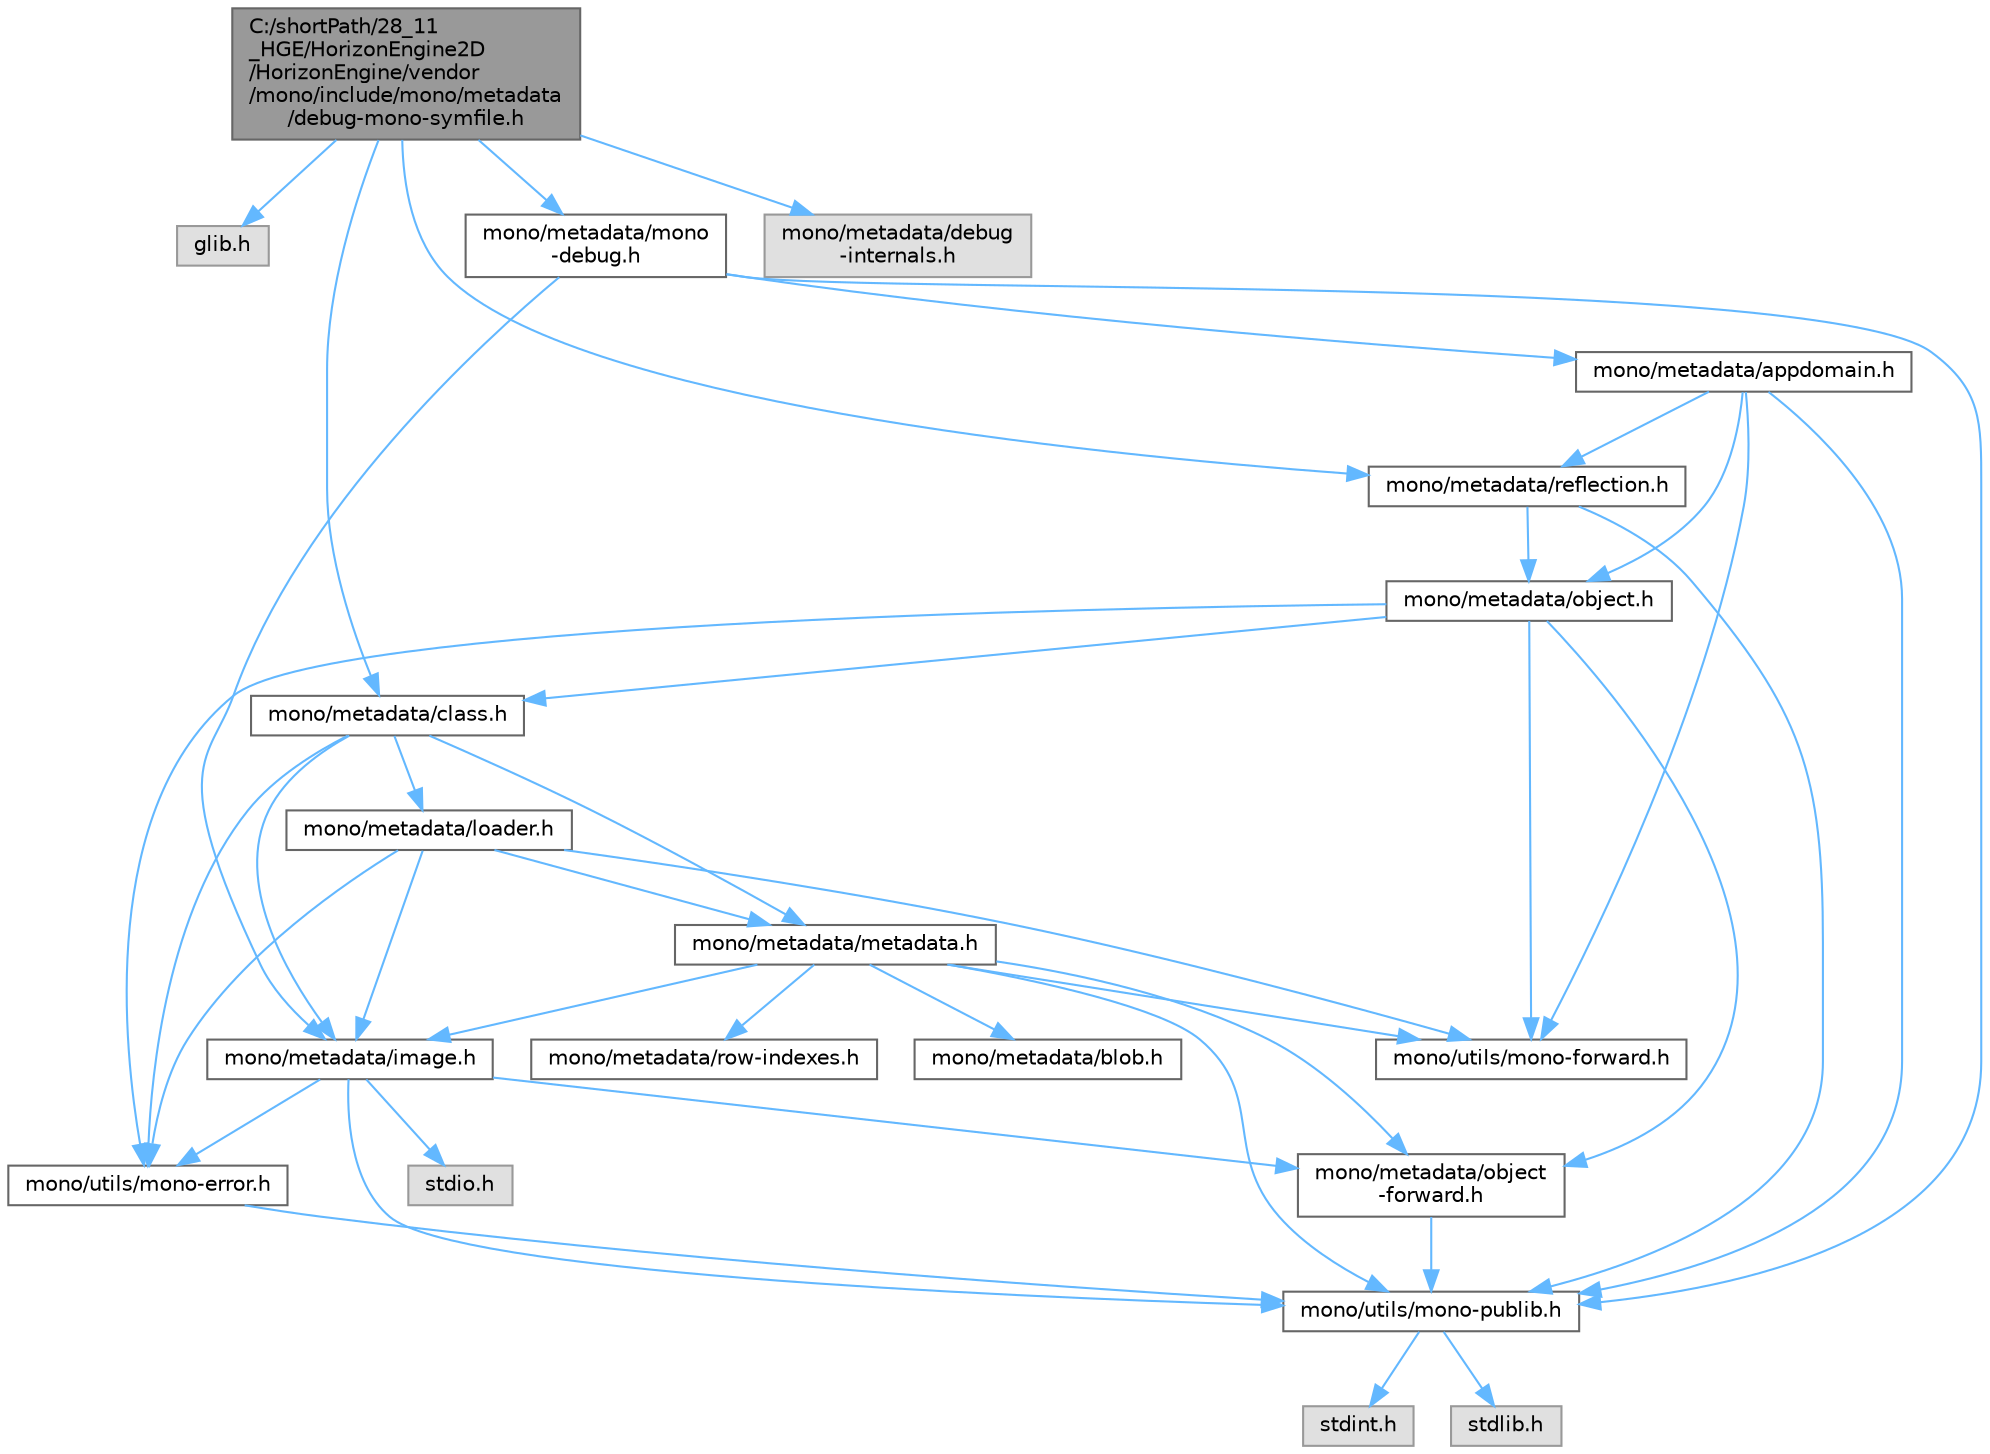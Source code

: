 digraph "C:/shortPath/28_11_HGE/HorizonEngine2D/HorizonEngine/vendor/mono/include/mono/metadata/debug-mono-symfile.h"
{
 // LATEX_PDF_SIZE
  bgcolor="transparent";
  edge [fontname=Helvetica,fontsize=10,labelfontname=Helvetica,labelfontsize=10];
  node [fontname=Helvetica,fontsize=10,shape=box,height=0.2,width=0.4];
  Node1 [label="C:/shortPath/28_11\l_HGE/HorizonEngine2D\l/HorizonEngine/vendor\l/mono/include/mono/metadata\l/debug-mono-symfile.h",height=0.2,width=0.4,color="gray40", fillcolor="grey60", style="filled", fontcolor="black",tooltip=" "];
  Node1 -> Node2 [color="steelblue1",style="solid"];
  Node2 [label="glib.h",height=0.2,width=0.4,color="grey60", fillcolor="#E0E0E0", style="filled",tooltip=" "];
  Node1 -> Node3 [color="steelblue1",style="solid"];
  Node3 [label="mono/metadata/class.h",height=0.2,width=0.4,color="grey40", fillcolor="white", style="filled",URL="$class_8h.html",tooltip=" "];
  Node3 -> Node4 [color="steelblue1",style="solid"];
  Node4 [label="mono/metadata/metadata.h",height=0.2,width=0.4,color="grey40", fillcolor="white", style="filled",URL="$metadata_8h.html",tooltip=" "];
  Node4 -> Node5 [color="steelblue1",style="solid"];
  Node5 [label="mono/utils/mono-publib.h",height=0.2,width=0.4,color="grey40", fillcolor="white", style="filled",URL="$mono-publib_8h.html",tooltip=" "];
  Node5 -> Node6 [color="steelblue1",style="solid"];
  Node6 [label="stdint.h",height=0.2,width=0.4,color="grey60", fillcolor="#E0E0E0", style="filled",tooltip=" "];
  Node5 -> Node7 [color="steelblue1",style="solid"];
  Node7 [label="stdlib.h",height=0.2,width=0.4,color="grey60", fillcolor="#E0E0E0", style="filled",tooltip=" "];
  Node4 -> Node8 [color="steelblue1",style="solid"];
  Node8 [label="mono/utils/mono-forward.h",height=0.2,width=0.4,color="grey40", fillcolor="white", style="filled",URL="$mono-forward_8h.html",tooltip=" "];
  Node4 -> Node9 [color="steelblue1",style="solid"];
  Node9 [label="mono/metadata/blob.h",height=0.2,width=0.4,color="grey40", fillcolor="white", style="filled",URL="$blob_8h.html",tooltip=" "];
  Node4 -> Node10 [color="steelblue1",style="solid"];
  Node10 [label="mono/metadata/row-indexes.h",height=0.2,width=0.4,color="grey40", fillcolor="white", style="filled",URL="$row-indexes_8h.html",tooltip=" "];
  Node4 -> Node11 [color="steelblue1",style="solid"];
  Node11 [label="mono/metadata/image.h",height=0.2,width=0.4,color="grey40", fillcolor="white", style="filled",URL="$image_8h.html",tooltip=" "];
  Node11 -> Node12 [color="steelblue1",style="solid"];
  Node12 [label="stdio.h",height=0.2,width=0.4,color="grey60", fillcolor="#E0E0E0", style="filled",tooltip=" "];
  Node11 -> Node5 [color="steelblue1",style="solid"];
  Node11 -> Node13 [color="steelblue1",style="solid"];
  Node13 [label="mono/utils/mono-error.h",height=0.2,width=0.4,color="grey40", fillcolor="white", style="filled",URL="$mono-error_8h.html",tooltip=" "];
  Node13 -> Node5 [color="steelblue1",style="solid"];
  Node11 -> Node14 [color="steelblue1",style="solid"];
  Node14 [label="mono/metadata/object\l-forward.h",height=0.2,width=0.4,color="grey40", fillcolor="white", style="filled",URL="$object-forward_8h.html",tooltip=" "];
  Node14 -> Node5 [color="steelblue1",style="solid"];
  Node4 -> Node14 [color="steelblue1",style="solid"];
  Node3 -> Node11 [color="steelblue1",style="solid"];
  Node3 -> Node15 [color="steelblue1",style="solid"];
  Node15 [label="mono/metadata/loader.h",height=0.2,width=0.4,color="grey40", fillcolor="white", style="filled",URL="$loader_8h.html",tooltip=" "];
  Node15 -> Node8 [color="steelblue1",style="solid"];
  Node15 -> Node4 [color="steelblue1",style="solid"];
  Node15 -> Node11 [color="steelblue1",style="solid"];
  Node15 -> Node13 [color="steelblue1",style="solid"];
  Node3 -> Node13 [color="steelblue1",style="solid"];
  Node1 -> Node16 [color="steelblue1",style="solid"];
  Node16 [label="mono/metadata/reflection.h",height=0.2,width=0.4,color="grey40", fillcolor="white", style="filled",URL="$reflection_8h.html",tooltip=" "];
  Node16 -> Node5 [color="steelblue1",style="solid"];
  Node16 -> Node17 [color="steelblue1",style="solid"];
  Node17 [label="mono/metadata/object.h",height=0.2,width=0.4,color="grey40", fillcolor="white", style="filled",URL="$object_8h.html",tooltip=" "];
  Node17 -> Node8 [color="steelblue1",style="solid"];
  Node17 -> Node14 [color="steelblue1",style="solid"];
  Node17 -> Node3 [color="steelblue1",style="solid"];
  Node17 -> Node13 [color="steelblue1",style="solid"];
  Node1 -> Node18 [color="steelblue1",style="solid"];
  Node18 [label="mono/metadata/mono\l-debug.h",height=0.2,width=0.4,color="grey40", fillcolor="white", style="filled",URL="$mono-debug_8h.html",tooltip=" "];
  Node18 -> Node5 [color="steelblue1",style="solid"];
  Node18 -> Node11 [color="steelblue1",style="solid"];
  Node18 -> Node19 [color="steelblue1",style="solid"];
  Node19 [label="mono/metadata/appdomain.h",height=0.2,width=0.4,color="grey40", fillcolor="white", style="filled",URL="$appdomain_8h.html",tooltip=" "];
  Node19 -> Node5 [color="steelblue1",style="solid"];
  Node19 -> Node8 [color="steelblue1",style="solid"];
  Node19 -> Node17 [color="steelblue1",style="solid"];
  Node19 -> Node16 [color="steelblue1",style="solid"];
  Node1 -> Node20 [color="steelblue1",style="solid"];
  Node20 [label="mono/metadata/debug\l-internals.h",height=0.2,width=0.4,color="grey60", fillcolor="#E0E0E0", style="filled",tooltip=" "];
}
